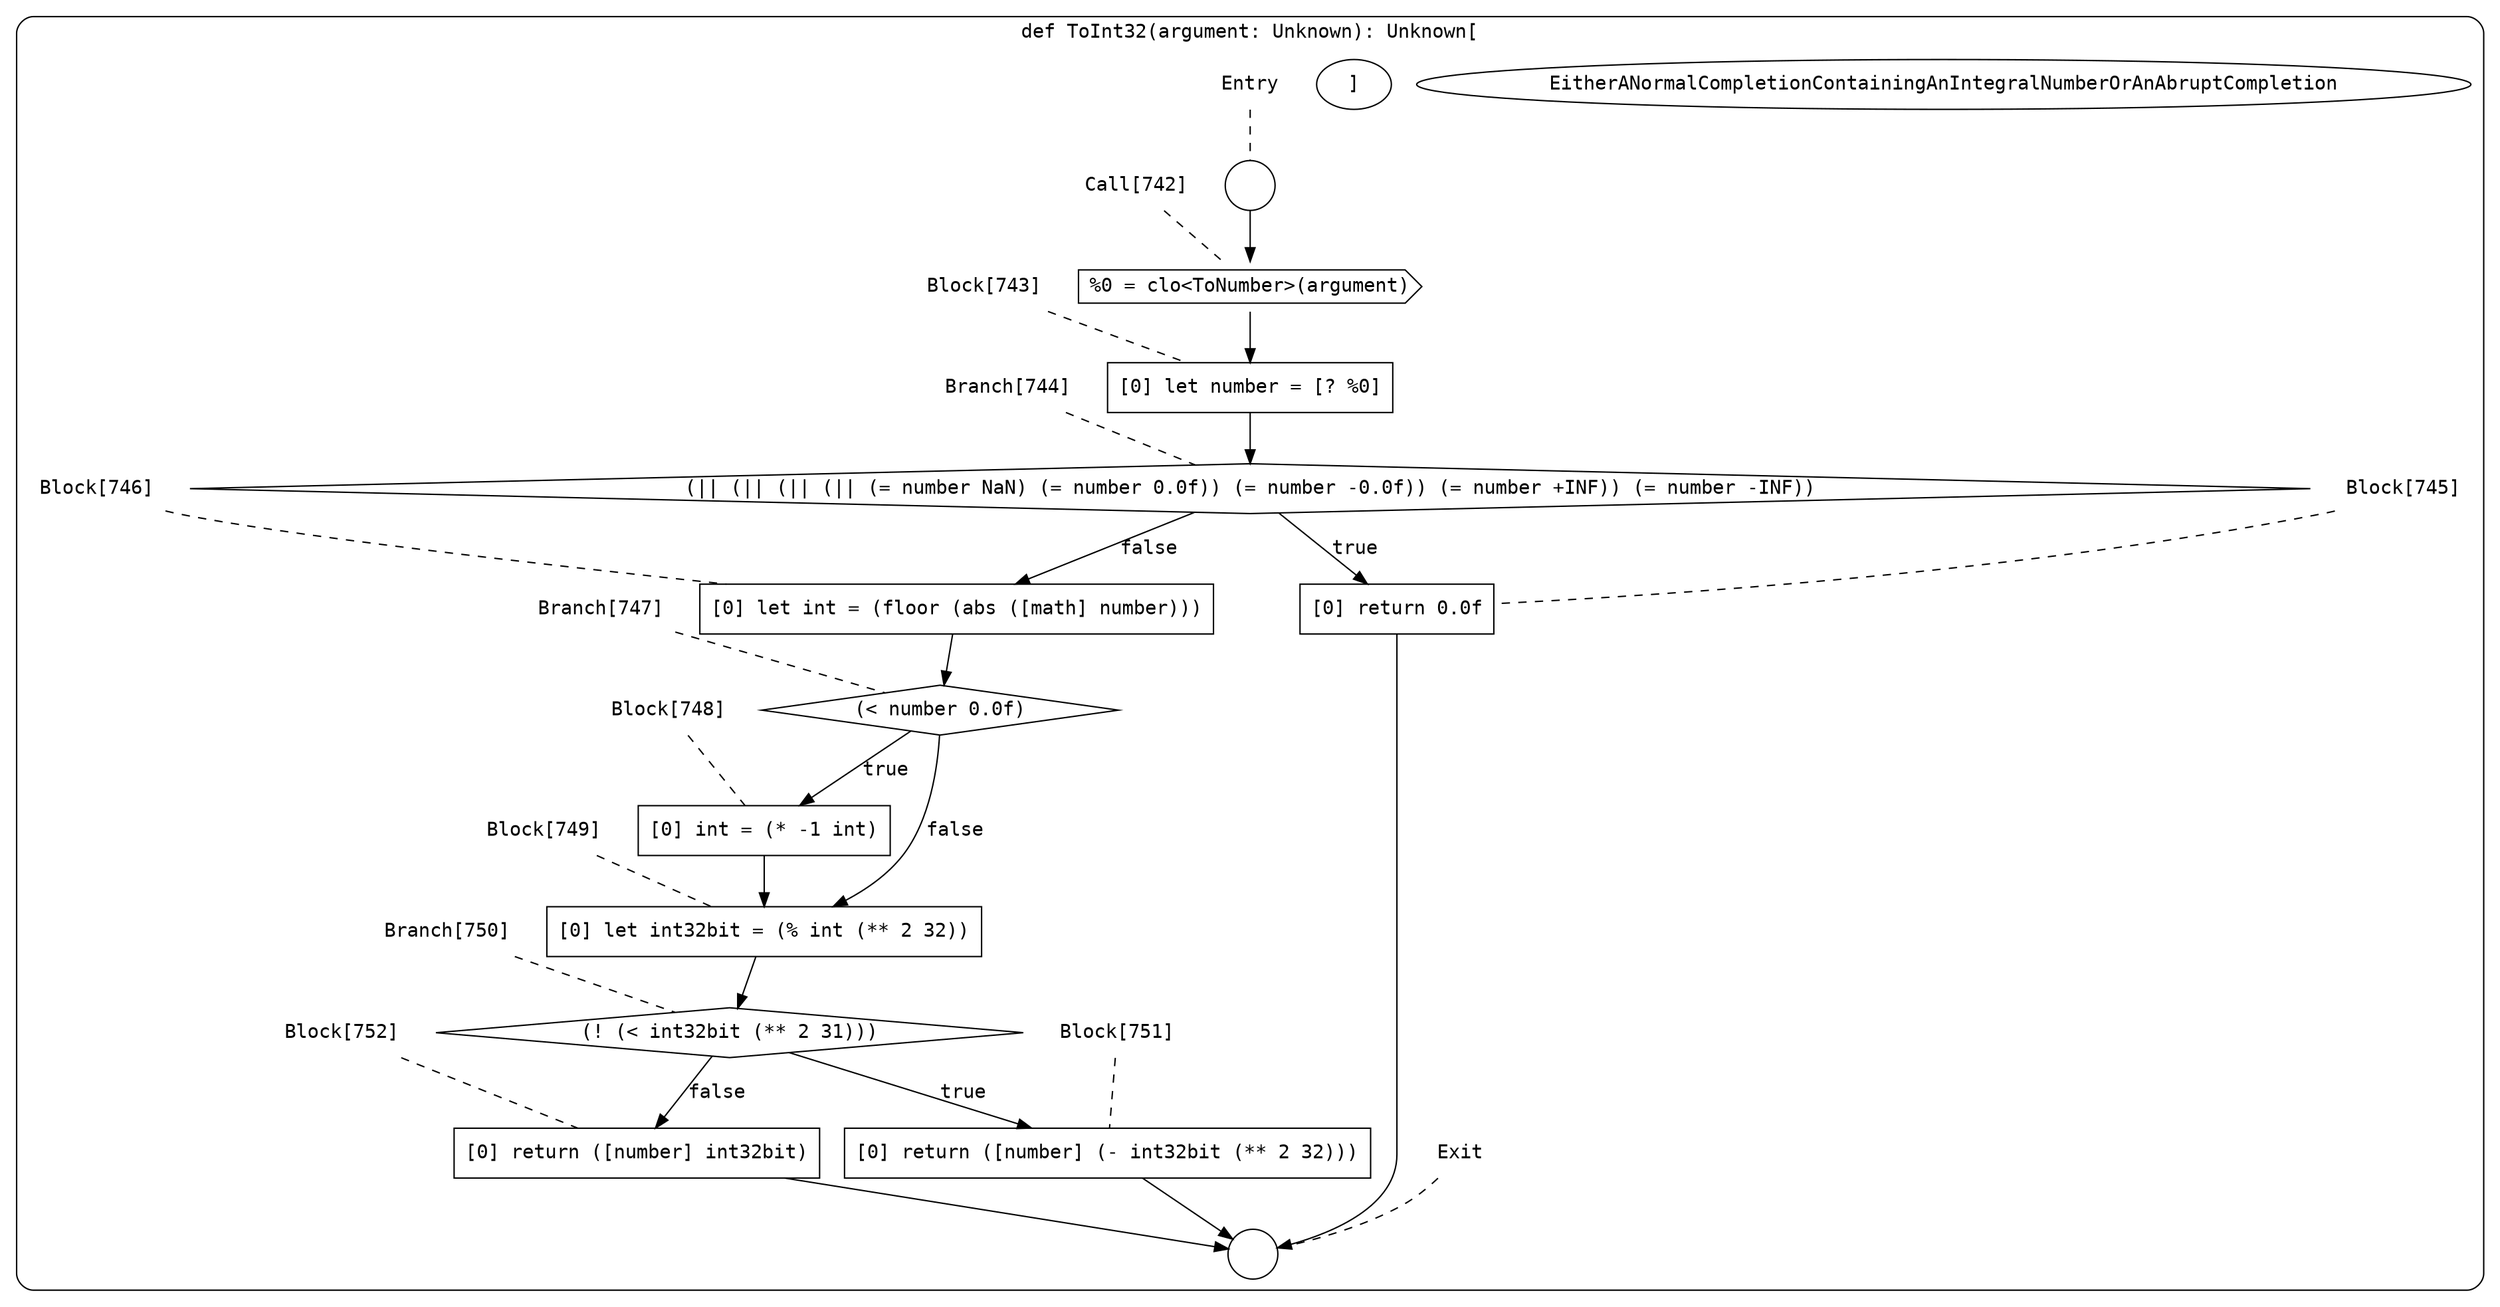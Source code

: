 digraph {
  graph [fontname = "Consolas"]
  node [fontname = "Consolas"]
  edge [fontname = "Consolas"]
  subgraph cluster99 {
    label = "def ToInt32(argument: Unknown): Unknown["EitherANormalCompletionContainingAnIntegralNumberOrAnAbruptCompletion"]"
    style = rounded
    cluster99_entry_name [shape=none, label=<<font color="black">Entry</font>>]
    cluster99_entry_name -> cluster99_entry [arrowhead=none, color="black", style=dashed]
    cluster99_entry [shape=circle label=" " color="black" fillcolor="white" style=filled]
    cluster99_entry -> node742 [color="black"]
    cluster99_exit_name [shape=none, label=<<font color="black">Exit</font>>]
    cluster99_exit_name -> cluster99_exit [arrowhead=none, color="black", style=dashed]
    cluster99_exit [shape=circle label=" " color="black" fillcolor="white" style=filled]
    node742_name [shape=none, label=<<font color="black">Call[742]</font>>]
    node742_name -> node742 [arrowhead=none, color="black", style=dashed]
    node742 [shape=cds, label=<<font color="black">%0 = clo&lt;ToNumber&gt;(argument)</font>> color="black" fillcolor="white", style=filled]
    node742 -> node743 [color="black"]
    node743_name [shape=none, label=<<font color="black">Block[743]</font>>]
    node743_name -> node743 [arrowhead=none, color="black", style=dashed]
    node743 [shape=box, label=<<font color="black">[0] let number = [? %0]<BR ALIGN="LEFT"/></font>> color="black" fillcolor="white", style=filled]
    node743 -> node744 [color="black"]
    node744_name [shape=none, label=<<font color="black">Branch[744]</font>>]
    node744_name -> node744 [arrowhead=none, color="black", style=dashed]
    node744 [shape=diamond, label=<<font color="black">(|| (|| (|| (|| (= number NaN) (= number 0.0f)) (= number -0.0f)) (= number +INF)) (= number -INF))</font>> color="black" fillcolor="white", style=filled]
    node744 -> node745 [label=<<font color="black">true</font>> color="black"]
    node744 -> node746 [label=<<font color="black">false</font>> color="black"]
    node745_name [shape=none, label=<<font color="black">Block[745]</font>>]
    node745_name -> node745 [arrowhead=none, color="black", style=dashed]
    node745 [shape=box, label=<<font color="black">[0] return 0.0f<BR ALIGN="LEFT"/></font>> color="black" fillcolor="white", style=filled]
    node745 -> cluster99_exit [color="black"]
    node746_name [shape=none, label=<<font color="black">Block[746]</font>>]
    node746_name -> node746 [arrowhead=none, color="black", style=dashed]
    node746 [shape=box, label=<<font color="black">[0] let int = (floor (abs ([math] number)))<BR ALIGN="LEFT"/></font>> color="black" fillcolor="white", style=filled]
    node746 -> node747 [color="black"]
    node747_name [shape=none, label=<<font color="black">Branch[747]</font>>]
    node747_name -> node747 [arrowhead=none, color="black", style=dashed]
    node747 [shape=diamond, label=<<font color="black">(&lt; number 0.0f)</font>> color="black" fillcolor="white", style=filled]
    node747 -> node748 [label=<<font color="black">true</font>> color="black"]
    node747 -> node749 [label=<<font color="black">false</font>> color="black"]
    node748_name [shape=none, label=<<font color="black">Block[748]</font>>]
    node748_name -> node748 [arrowhead=none, color="black", style=dashed]
    node748 [shape=box, label=<<font color="black">[0] int = (* -1 int)<BR ALIGN="LEFT"/></font>> color="black" fillcolor="white", style=filled]
    node748 -> node749 [color="black"]
    node749_name [shape=none, label=<<font color="black">Block[749]</font>>]
    node749_name -> node749 [arrowhead=none, color="black", style=dashed]
    node749 [shape=box, label=<<font color="black">[0] let int32bit = (% int (** 2 32))<BR ALIGN="LEFT"/></font>> color="black" fillcolor="white", style=filled]
    node749 -> node750 [color="black"]
    node750_name [shape=none, label=<<font color="black">Branch[750]</font>>]
    node750_name -> node750 [arrowhead=none, color="black", style=dashed]
    node750 [shape=diamond, label=<<font color="black">(! (&lt; int32bit (** 2 31)))</font>> color="black" fillcolor="white", style=filled]
    node750 -> node751 [label=<<font color="black">true</font>> color="black"]
    node750 -> node752 [label=<<font color="black">false</font>> color="black"]
    node751_name [shape=none, label=<<font color="black">Block[751]</font>>]
    node751_name -> node751 [arrowhead=none, color="black", style=dashed]
    node751 [shape=box, label=<<font color="black">[0] return ([number] (- int32bit (** 2 32)))<BR ALIGN="LEFT"/></font>> color="black" fillcolor="white", style=filled]
    node751 -> cluster99_exit [color="black"]
    node752_name [shape=none, label=<<font color="black">Block[752]</font>>]
    node752_name -> node752 [arrowhead=none, color="black", style=dashed]
    node752 [shape=box, label=<<font color="black">[0] return ([number] int32bit)<BR ALIGN="LEFT"/></font>> color="black" fillcolor="white", style=filled]
    node752 -> cluster99_exit [color="black"]
  }
}
